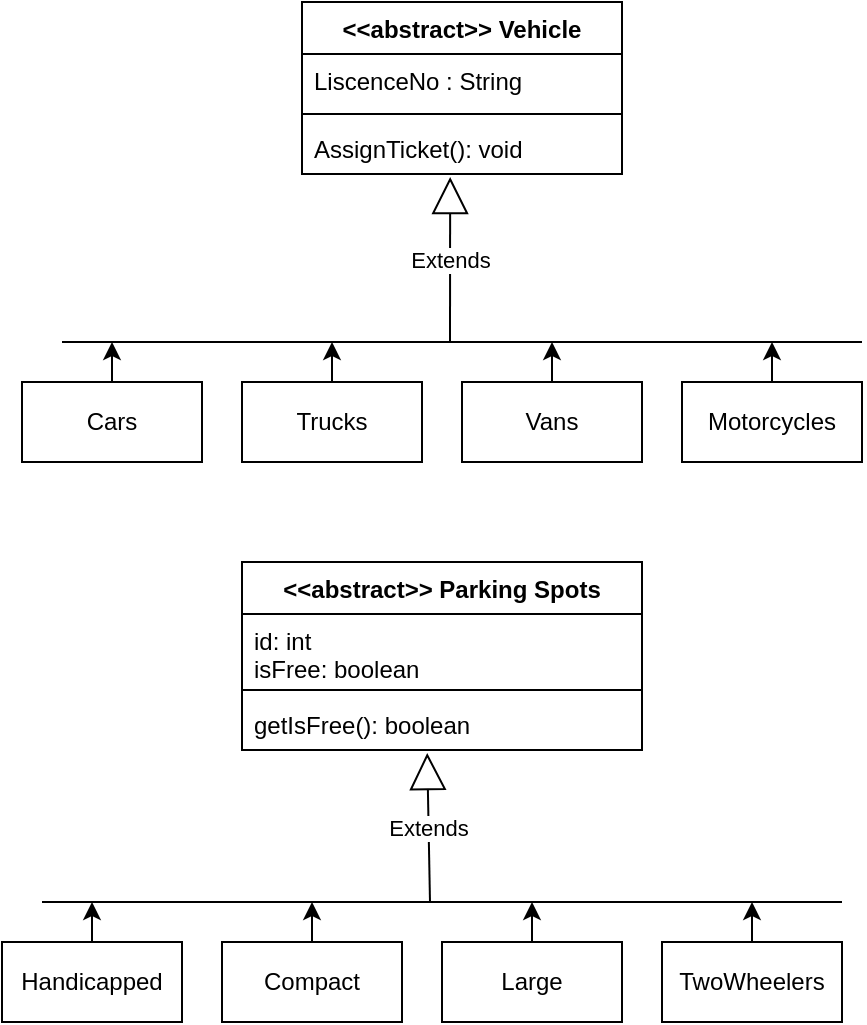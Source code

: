 <mxfile version="24.5.3" type="github" pages="4">
  <diagram name="Page-1" id="QLG-otY1GIpMjCPl-KCq">
    <mxGraphModel dx="1434" dy="771" grid="1" gridSize="10" guides="1" tooltips="1" connect="1" arrows="1" fold="1" page="1" pageScale="1" pageWidth="1169" pageHeight="827" math="0" shadow="0">
      <root>
        <mxCell id="0" />
        <mxCell id="1" parent="0" />
        <mxCell id="m8L4qHlmOqRWe8ZP0IOR-1" value="&amp;lt;&amp;lt;abstract&amp;gt;&amp;gt; Vehicle" style="swimlane;fontStyle=1;align=center;verticalAlign=top;childLayout=stackLayout;horizontal=1;startSize=26;horizontalStack=0;resizeParent=1;resizeParentMax=0;resizeLast=0;collapsible=1;marginBottom=0;whiteSpace=wrap;html=1;" parent="1" vertex="1">
          <mxGeometry x="340" y="250" width="160" height="86" as="geometry" />
        </mxCell>
        <mxCell id="m8L4qHlmOqRWe8ZP0IOR-2" value="LiscenceNo : String" style="text;strokeColor=none;fillColor=none;align=left;verticalAlign=top;spacingLeft=4;spacingRight=4;overflow=hidden;rotatable=0;points=[[0,0.5],[1,0.5]];portConstraint=eastwest;whiteSpace=wrap;html=1;" parent="m8L4qHlmOqRWe8ZP0IOR-1" vertex="1">
          <mxGeometry y="26" width="160" height="26" as="geometry" />
        </mxCell>
        <mxCell id="m8L4qHlmOqRWe8ZP0IOR-3" value="" style="line;strokeWidth=1;fillColor=none;align=left;verticalAlign=middle;spacingTop=-1;spacingLeft=3;spacingRight=3;rotatable=0;labelPosition=right;points=[];portConstraint=eastwest;strokeColor=inherit;" parent="m8L4qHlmOqRWe8ZP0IOR-1" vertex="1">
          <mxGeometry y="52" width="160" height="8" as="geometry" />
        </mxCell>
        <mxCell id="m8L4qHlmOqRWe8ZP0IOR-4" value="AssignTicket(): void" style="text;strokeColor=none;fillColor=none;align=left;verticalAlign=top;spacingLeft=4;spacingRight=4;overflow=hidden;rotatable=0;points=[[0,0.5],[1,0.5]];portConstraint=eastwest;whiteSpace=wrap;html=1;" parent="m8L4qHlmOqRWe8ZP0IOR-1" vertex="1">
          <mxGeometry y="60" width="160" height="26" as="geometry" />
        </mxCell>
        <mxCell id="m8L4qHlmOqRWe8ZP0IOR-5" value="Extends" style="endArrow=block;endSize=16;endFill=0;html=1;rounded=0;entryX=0.463;entryY=1.058;entryDx=0;entryDy=0;entryPerimeter=0;" parent="1" target="m8L4qHlmOqRWe8ZP0IOR-4" edge="1">
          <mxGeometry width="160" relative="1" as="geometry">
            <mxPoint x="414" y="420" as="sourcePoint" />
            <mxPoint x="540" y="430" as="targetPoint" />
          </mxGeometry>
        </mxCell>
        <mxCell id="m8L4qHlmOqRWe8ZP0IOR-6" value="" style="endArrow=none;html=1;rounded=0;" parent="1" edge="1">
          <mxGeometry width="50" height="50" relative="1" as="geometry">
            <mxPoint x="220" y="420" as="sourcePoint" />
            <mxPoint x="620" y="420" as="targetPoint" />
            <Array as="points">
              <mxPoint x="420" y="420" />
            </Array>
          </mxGeometry>
        </mxCell>
        <mxCell id="m8L4qHlmOqRWe8ZP0IOR-7" style="edgeStyle=orthogonalEdgeStyle;rounded=0;orthogonalLoop=1;jettySize=auto;html=1;" parent="1" source="m8L4qHlmOqRWe8ZP0IOR-8" edge="1">
          <mxGeometry relative="1" as="geometry">
            <mxPoint x="245" y="420" as="targetPoint" />
          </mxGeometry>
        </mxCell>
        <mxCell id="m8L4qHlmOqRWe8ZP0IOR-8" value="Cars" style="html=1;whiteSpace=wrap;" parent="1" vertex="1">
          <mxGeometry x="200" y="440" width="90" height="40" as="geometry" />
        </mxCell>
        <mxCell id="m8L4qHlmOqRWe8ZP0IOR-9" style="edgeStyle=orthogonalEdgeStyle;rounded=0;orthogonalLoop=1;jettySize=auto;html=1;" parent="1" source="m8L4qHlmOqRWe8ZP0IOR-10" edge="1">
          <mxGeometry relative="1" as="geometry">
            <mxPoint x="575" y="420" as="targetPoint" />
          </mxGeometry>
        </mxCell>
        <mxCell id="m8L4qHlmOqRWe8ZP0IOR-10" value="Motorcycles" style="html=1;whiteSpace=wrap;" parent="1" vertex="1">
          <mxGeometry x="530" y="440" width="90" height="40" as="geometry" />
        </mxCell>
        <mxCell id="m8L4qHlmOqRWe8ZP0IOR-11" style="edgeStyle=orthogonalEdgeStyle;rounded=0;orthogonalLoop=1;jettySize=auto;html=1;exitX=0.5;exitY=0;exitDx=0;exitDy=0;" parent="1" source="m8L4qHlmOqRWe8ZP0IOR-12" edge="1">
          <mxGeometry relative="1" as="geometry">
            <mxPoint x="465" y="420" as="targetPoint" />
          </mxGeometry>
        </mxCell>
        <mxCell id="m8L4qHlmOqRWe8ZP0IOR-12" value="Vans" style="html=1;whiteSpace=wrap;" parent="1" vertex="1">
          <mxGeometry x="420" y="440" width="90" height="40" as="geometry" />
        </mxCell>
        <mxCell id="m8L4qHlmOqRWe8ZP0IOR-13" style="edgeStyle=orthogonalEdgeStyle;rounded=0;orthogonalLoop=1;jettySize=auto;html=1;exitX=0.5;exitY=0;exitDx=0;exitDy=0;" parent="1" source="m8L4qHlmOqRWe8ZP0IOR-14" edge="1">
          <mxGeometry relative="1" as="geometry">
            <mxPoint x="355" y="420" as="targetPoint" />
          </mxGeometry>
        </mxCell>
        <mxCell id="m8L4qHlmOqRWe8ZP0IOR-14" value="Trucks" style="html=1;whiteSpace=wrap;" parent="1" vertex="1">
          <mxGeometry x="310" y="440" width="90" height="40" as="geometry" />
        </mxCell>
        <mxCell id="m8L4qHlmOqRWe8ZP0IOR-15" value="&amp;lt;&amp;lt;abstract&amp;gt;&amp;gt; Parking Spots" style="swimlane;fontStyle=1;align=center;verticalAlign=top;childLayout=stackLayout;horizontal=1;startSize=26;horizontalStack=0;resizeParent=1;resizeParentMax=0;resizeLast=0;collapsible=1;marginBottom=0;whiteSpace=wrap;html=1;" parent="1" vertex="1">
          <mxGeometry x="310" y="530" width="200" height="94" as="geometry" />
        </mxCell>
        <mxCell id="m8L4qHlmOqRWe8ZP0IOR-16" value="id: int&lt;div&gt;isFree: boolean&lt;/div&gt;" style="text;strokeColor=none;fillColor=none;align=left;verticalAlign=top;spacingLeft=4;spacingRight=4;overflow=hidden;rotatable=0;points=[[0,0.5],[1,0.5]];portConstraint=eastwest;whiteSpace=wrap;html=1;" parent="m8L4qHlmOqRWe8ZP0IOR-15" vertex="1">
          <mxGeometry y="26" width="200" height="34" as="geometry" />
        </mxCell>
        <mxCell id="m8L4qHlmOqRWe8ZP0IOR-17" value="" style="line;strokeWidth=1;fillColor=none;align=left;verticalAlign=middle;spacingTop=-1;spacingLeft=3;spacingRight=3;rotatable=0;labelPosition=right;points=[];portConstraint=eastwest;strokeColor=inherit;" parent="m8L4qHlmOqRWe8ZP0IOR-15" vertex="1">
          <mxGeometry y="60" width="200" height="8" as="geometry" />
        </mxCell>
        <mxCell id="m8L4qHlmOqRWe8ZP0IOR-18" value="getIsFree(): boolean" style="text;strokeColor=none;fillColor=none;align=left;verticalAlign=top;spacingLeft=4;spacingRight=4;overflow=hidden;rotatable=0;points=[[0,0.5],[1,0.5]];portConstraint=eastwest;whiteSpace=wrap;html=1;" parent="m8L4qHlmOqRWe8ZP0IOR-15" vertex="1">
          <mxGeometry y="68" width="200" height="26" as="geometry" />
        </mxCell>
        <mxCell id="m8L4qHlmOqRWe8ZP0IOR-19" value="Extends" style="endArrow=block;endSize=16;endFill=0;html=1;rounded=0;entryX=0.463;entryY=1.058;entryDx=0;entryDy=0;entryPerimeter=0;" parent="1" target="m8L4qHlmOqRWe8ZP0IOR-18" edge="1">
          <mxGeometry width="160" relative="1" as="geometry">
            <mxPoint x="404" y="700" as="sourcePoint" />
            <mxPoint x="530" y="710" as="targetPoint" />
          </mxGeometry>
        </mxCell>
        <mxCell id="m8L4qHlmOqRWe8ZP0IOR-20" value="" style="endArrow=none;html=1;rounded=0;" parent="1" edge="1">
          <mxGeometry width="50" height="50" relative="1" as="geometry">
            <mxPoint x="210" y="700" as="sourcePoint" />
            <mxPoint x="610" y="700" as="targetPoint" />
            <Array as="points">
              <mxPoint x="410" y="700" />
            </Array>
          </mxGeometry>
        </mxCell>
        <mxCell id="m8L4qHlmOqRWe8ZP0IOR-21" style="edgeStyle=orthogonalEdgeStyle;rounded=0;orthogonalLoop=1;jettySize=auto;html=1;" parent="1" source="m8L4qHlmOqRWe8ZP0IOR-22" edge="1">
          <mxGeometry relative="1" as="geometry">
            <mxPoint x="235" y="700" as="targetPoint" />
          </mxGeometry>
        </mxCell>
        <mxCell id="m8L4qHlmOqRWe8ZP0IOR-22" value="Handicapped" style="html=1;whiteSpace=wrap;" parent="1" vertex="1">
          <mxGeometry x="190" y="720" width="90" height="40" as="geometry" />
        </mxCell>
        <mxCell id="m8L4qHlmOqRWe8ZP0IOR-23" style="edgeStyle=orthogonalEdgeStyle;rounded=0;orthogonalLoop=1;jettySize=auto;html=1;" parent="1" source="m8L4qHlmOqRWe8ZP0IOR-24" edge="1">
          <mxGeometry relative="1" as="geometry">
            <mxPoint x="565" y="700" as="targetPoint" />
          </mxGeometry>
        </mxCell>
        <mxCell id="m8L4qHlmOqRWe8ZP0IOR-24" value="TwoWheelers" style="html=1;whiteSpace=wrap;" parent="1" vertex="1">
          <mxGeometry x="520" y="720" width="90" height="40" as="geometry" />
        </mxCell>
        <mxCell id="m8L4qHlmOqRWe8ZP0IOR-25" style="edgeStyle=orthogonalEdgeStyle;rounded=0;orthogonalLoop=1;jettySize=auto;html=1;exitX=0.5;exitY=0;exitDx=0;exitDy=0;" parent="1" source="m8L4qHlmOqRWe8ZP0IOR-26" edge="1">
          <mxGeometry relative="1" as="geometry">
            <mxPoint x="455" y="700" as="targetPoint" />
          </mxGeometry>
        </mxCell>
        <mxCell id="m8L4qHlmOqRWe8ZP0IOR-26" value="Large" style="html=1;whiteSpace=wrap;" parent="1" vertex="1">
          <mxGeometry x="410" y="720" width="90" height="40" as="geometry" />
        </mxCell>
        <mxCell id="m8L4qHlmOqRWe8ZP0IOR-27" style="edgeStyle=orthogonalEdgeStyle;rounded=0;orthogonalLoop=1;jettySize=auto;html=1;exitX=0.5;exitY=0;exitDx=0;exitDy=0;" parent="1" source="m8L4qHlmOqRWe8ZP0IOR-28" edge="1">
          <mxGeometry relative="1" as="geometry">
            <mxPoint x="345" y="700" as="targetPoint" />
          </mxGeometry>
        </mxCell>
        <mxCell id="m8L4qHlmOqRWe8ZP0IOR-28" value="Compact" style="html=1;whiteSpace=wrap;" parent="1" vertex="1">
          <mxGeometry x="300" y="720" width="90" height="40" as="geometry" />
        </mxCell>
      </root>
    </mxGraphModel>
  </diagram>
  <diagram name="Page-2" id="u2rUW7ZR6uK3bQQtqwCB">
    <mxGraphModel dx="1434" dy="771" grid="1" gridSize="10" guides="1" tooltips="1" connect="1" arrows="1" fold="1" page="1" pageScale="1" pageWidth="827" pageHeight="1169" background="none" math="0" shadow="0">
      <root>
        <mxCell id="0" />
        <mxCell id="1" parent="0" />
        <mxCell id="mzUScGHXRVL7SPF_CpwN-1" value="&amp;lt;&amp;lt;abstract&amp;gt;&amp;gt; Account" style="swimlane;fontStyle=1;align=center;verticalAlign=top;childLayout=stackLayout;horizontal=1;startSize=26;horizontalStack=0;resizeParent=1;resizeParentMax=0;resizeLast=0;collapsible=1;marginBottom=0;whiteSpace=wrap;html=1;" parent="1" vertex="1">
          <mxGeometry x="290" y="230" width="190" height="124" as="geometry" />
        </mxCell>
        <mxCell id="mzUScGHXRVL7SPF_CpwN-2" value="Username: String&lt;div&gt;Password: String&lt;/div&gt;&lt;div&gt;accountStatus: AccountStatus&lt;/div&gt;&lt;div&gt;person: Person&lt;/div&gt;" style="text;strokeColor=none;fillColor=none;align=left;verticalAlign=top;spacingLeft=4;spacingRight=4;overflow=hidden;rotatable=0;points=[[0,0.5],[1,0.5]];portConstraint=eastwest;whiteSpace=wrap;html=1;" parent="mzUScGHXRVL7SPF_CpwN-1" vertex="1">
          <mxGeometry y="26" width="190" height="64" as="geometry" />
        </mxCell>
        <mxCell id="mzUScGHXRVL7SPF_CpwN-3" value="" style="line;strokeWidth=1;fillColor=none;align=left;verticalAlign=middle;spacingTop=-1;spacingLeft=3;spacingRight=3;rotatable=0;labelPosition=right;points=[];portConstraint=eastwest;strokeColor=inherit;" parent="mzUScGHXRVL7SPF_CpwN-1" vertex="1">
          <mxGeometry y="90" width="190" height="8" as="geometry" />
        </mxCell>
        <mxCell id="mzUScGHXRVL7SPF_CpwN-4" value="resetPassword(): boolean" style="text;strokeColor=none;fillColor=none;align=left;verticalAlign=top;spacingLeft=4;spacingRight=4;overflow=hidden;rotatable=0;points=[[0,0.5],[1,0.5]];portConstraint=eastwest;whiteSpace=wrap;html=1;" parent="mzUScGHXRVL7SPF_CpwN-1" vertex="1">
          <mxGeometry y="98" width="190" height="26" as="geometry" />
        </mxCell>
        <mxCell id="mzUScGHXRVL7SPF_CpwN-11" value="Extends" style="endArrow=block;endSize=16;endFill=0;html=1;rounded=0;entryX=0.489;entryY=0.942;entryDx=0;entryDy=0;exitX=0.5;exitY=0;exitDx=0;exitDy=0;entryPerimeter=0;" parent="1" source="mzUScGHXRVL7SPF_CpwN-14" edge="1">
          <mxGeometry width="160" relative="1" as="geometry">
            <mxPoint x="250.0" y="422.038" as="sourcePoint" />
            <mxPoint x="349.47" y="354.002" as="targetPoint" />
            <Array as="points">
              <mxPoint x="326.56" y="371.51" />
            </Array>
          </mxGeometry>
        </mxCell>
        <mxCell id="mzUScGHXRVL7SPF_CpwN-14" value="Admin" style="swimlane;fontStyle=1;align=center;verticalAlign=top;childLayout=stackLayout;horizontal=1;startSize=26;horizontalStack=0;resizeParent=1;resizeParentMax=0;resizeLast=0;collapsible=1;marginBottom=0;whiteSpace=wrap;html=1;" parent="1" vertex="1">
          <mxGeometry x="160" y="430" width="160" height="88" as="geometry" />
        </mxCell>
        <mxCell id="mzUScGHXRVL7SPF_CpwN-15" value="addParkingSpot: boolean&lt;div&gt;addEntrance: boolean&lt;/div&gt;&lt;div&gt;addExit: boolean&lt;/div&gt;" style="text;strokeColor=none;fillColor=none;align=left;verticalAlign=top;spacingLeft=4;spacingRight=4;overflow=hidden;rotatable=0;points=[[0,0.5],[1,0.5]];portConstraint=eastwest;whiteSpace=wrap;html=1;" parent="mzUScGHXRVL7SPF_CpwN-14" vertex="1">
          <mxGeometry y="26" width="160" height="54" as="geometry" />
        </mxCell>
        <mxCell id="mzUScGHXRVL7SPF_CpwN-16" value="" style="line;strokeWidth=1;fillColor=none;align=left;verticalAlign=middle;spacingTop=-1;spacingLeft=3;spacingRight=3;rotatable=0;labelPosition=right;points=[];portConstraint=eastwest;strokeColor=inherit;" parent="mzUScGHXRVL7SPF_CpwN-14" vertex="1">
          <mxGeometry y="80" width="160" height="8" as="geometry" />
        </mxCell>
        <mxCell id="mzUScGHXRVL7SPF_CpwN-18" value="ParkingAngent" style="swimlane;fontStyle=1;align=center;verticalAlign=top;childLayout=stackLayout;horizontal=1;startSize=26;horizontalStack=0;resizeParent=1;resizeParentMax=0;resizeLast=0;collapsible=1;marginBottom=0;whiteSpace=wrap;html=1;" parent="1" vertex="1">
          <mxGeometry x="410" y="444" width="160" height="60" as="geometry" />
        </mxCell>
        <mxCell id="mzUScGHXRVL7SPF_CpwN-20" value="" style="line;strokeWidth=1;fillColor=none;align=left;verticalAlign=middle;spacingTop=-1;spacingLeft=3;spacingRight=3;rotatable=0;labelPosition=right;points=[];portConstraint=eastwest;strokeColor=inherit;" parent="mzUScGHXRVL7SPF_CpwN-18" vertex="1">
          <mxGeometry y="26" width="160" height="8" as="geometry" />
        </mxCell>
        <mxCell id="mzUScGHXRVL7SPF_CpwN-21" value="processTicket: boolean()" style="text;strokeColor=none;fillColor=none;align=left;verticalAlign=top;spacingLeft=4;spacingRight=4;overflow=hidden;rotatable=0;points=[[0,0.5],[1,0.5]];portConstraint=eastwest;whiteSpace=wrap;html=1;" parent="mzUScGHXRVL7SPF_CpwN-18" vertex="1">
          <mxGeometry y="34" width="160" height="26" as="geometry" />
        </mxCell>
        <mxCell id="mzUScGHXRVL7SPF_CpwN-22" value="Extends" style="endArrow=block;endSize=16;endFill=0;html=1;rounded=0;entryX=0.518;entryY=1.096;entryDx=0;entryDy=0;entryPerimeter=0;exitX=0.566;exitY=0.025;exitDx=0;exitDy=0;exitPerimeter=0;" parent="1" source="mzUScGHXRVL7SPF_CpwN-18" edge="1">
          <mxGeometry width="160" relative="1" as="geometry">
            <mxPoint x="494" y="440.48" as="sourcePoint" />
            <mxPoint x="388.42" y="353.996" as="targetPoint" />
            <Array as="points">
              <mxPoint x="400" y="366.48" />
            </Array>
          </mxGeometry>
        </mxCell>
        <mxCell id="7VtKdWkbPfxez-amtfw8-1" value="DisplayBoard" style="swimlane;fontStyle=1;align=center;verticalAlign=top;childLayout=stackLayout;horizontal=1;startSize=26;horizontalStack=0;resizeParent=1;resizeParentMax=0;resizeLast=0;collapsible=1;marginBottom=0;whiteSpace=wrap;html=1;" parent="1" vertex="1">
          <mxGeometry x="230" y="620" width="330" height="140" as="geometry" />
        </mxCell>
        <mxCell id="7VtKdWkbPfxez-amtfw8-2" value="id: int&lt;div&gt;parkingSpot: Map&amp;lt;String, List&amp;lt;ParkingSpot&amp;gt;&amp;gt;&lt;/div&gt;" style="text;strokeColor=none;fillColor=none;align=left;verticalAlign=top;spacingLeft=4;spacingRight=4;overflow=hidden;rotatable=0;points=[[0,0.5],[1,0.5]];portConstraint=eastwest;whiteSpace=wrap;html=1;" parent="7VtKdWkbPfxez-amtfw8-1" vertex="1">
          <mxGeometry y="26" width="330" height="44" as="geometry" />
        </mxCell>
        <mxCell id="7VtKdWkbPfxez-amtfw8-3" value="" style="line;strokeWidth=1;fillColor=none;align=left;verticalAlign=middle;spacingTop=-1;spacingLeft=3;spacingRight=3;rotatable=0;labelPosition=right;points=[];portConstraint=eastwest;strokeColor=inherit;" parent="7VtKdWkbPfxez-amtfw8-1" vertex="1">
          <mxGeometry y="70" width="330" height="8" as="geometry" />
        </mxCell>
        <mxCell id="7VtKdWkbPfxez-amtfw8-4" value="showFreeSlot(): void&lt;div&gt;addParkingSpot(spotType, List&amp;lt;ParkingSpot&amp;gt; spots): void&lt;/div&gt;&lt;div&gt;sendParkingFullNotification(): void&lt;/div&gt;" style="text;strokeColor=none;fillColor=none;align=left;verticalAlign=top;spacingLeft=4;spacingRight=4;overflow=hidden;rotatable=0;points=[[0,0.5],[1,0.5]];portConstraint=eastwest;whiteSpace=wrap;html=1;" parent="7VtKdWkbPfxez-amtfw8-1" vertex="1">
          <mxGeometry y="78" width="330" height="62" as="geometry" />
        </mxCell>
        <mxCell id="7VtKdWkbPfxez-amtfw8-5" value="Entrance" style="swimlane;fontStyle=1;align=center;verticalAlign=top;childLayout=stackLayout;horizontal=1;startSize=26;horizontalStack=0;resizeParent=1;resizeParentMax=0;resizeLast=0;collapsible=1;marginBottom=0;whiteSpace=wrap;html=1;" parent="1" vertex="1">
          <mxGeometry x="180" y="880" width="160" height="86" as="geometry" />
        </mxCell>
        <mxCell id="7VtKdWkbPfxez-amtfw8-6" value="id: int" style="text;strokeColor=none;fillColor=none;align=left;verticalAlign=top;spacingLeft=4;spacingRight=4;overflow=hidden;rotatable=0;points=[[0,0.5],[1,0.5]];portConstraint=eastwest;whiteSpace=wrap;html=1;" parent="7VtKdWkbPfxez-amtfw8-5" vertex="1">
          <mxGeometry y="26" width="160" height="26" as="geometry" />
        </mxCell>
        <mxCell id="7VtKdWkbPfxez-amtfw8-7" value="" style="line;strokeWidth=1;fillColor=none;align=left;verticalAlign=middle;spacingTop=-1;spacingLeft=3;spacingRight=3;rotatable=0;labelPosition=right;points=[];portConstraint=eastwest;strokeColor=inherit;" parent="7VtKdWkbPfxez-amtfw8-5" vertex="1">
          <mxGeometry y="52" width="160" height="8" as="geometry" />
        </mxCell>
        <mxCell id="7VtKdWkbPfxez-amtfw8-8" value="getTicket(): ParkingTicket" style="text;strokeColor=none;fillColor=none;align=left;verticalAlign=top;spacingLeft=4;spacingRight=4;overflow=hidden;rotatable=0;points=[[0,0.5],[1,0.5]];portConstraint=eastwest;whiteSpace=wrap;html=1;" parent="7VtKdWkbPfxez-amtfw8-5" vertex="1">
          <mxGeometry y="60" width="160" height="26" as="geometry" />
        </mxCell>
        <mxCell id="7VtKdWkbPfxez-amtfw8-23" value="Exit" style="swimlane;fontStyle=1;align=center;verticalAlign=top;childLayout=stackLayout;horizontal=1;startSize=26;horizontalStack=0;resizeParent=1;resizeParentMax=0;resizeLast=0;collapsible=1;marginBottom=0;whiteSpace=wrap;html=1;" parent="1" vertex="1">
          <mxGeometry x="420" y="880" width="160" height="86" as="geometry" />
        </mxCell>
        <mxCell id="7VtKdWkbPfxez-amtfw8-24" value="id: int" style="text;strokeColor=none;fillColor=none;align=left;verticalAlign=top;spacingLeft=4;spacingRight=4;overflow=hidden;rotatable=0;points=[[0,0.5],[1,0.5]];portConstraint=eastwest;whiteSpace=wrap;html=1;" parent="7VtKdWkbPfxez-amtfw8-23" vertex="1">
          <mxGeometry y="26" width="160" height="26" as="geometry" />
        </mxCell>
        <mxCell id="7VtKdWkbPfxez-amtfw8-25" value="" style="line;strokeWidth=1;fillColor=none;align=left;verticalAlign=middle;spacingTop=-1;spacingLeft=3;spacingRight=3;rotatable=0;labelPosition=right;points=[];portConstraint=eastwest;strokeColor=inherit;" parent="7VtKdWkbPfxez-amtfw8-23" vertex="1">
          <mxGeometry y="52" width="160" height="8" as="geometry" />
        </mxCell>
        <mxCell id="7VtKdWkbPfxez-amtfw8-26" value="validateTicket(): void" style="text;strokeColor=none;fillColor=none;align=left;verticalAlign=top;spacingLeft=4;spacingRight=4;overflow=hidden;rotatable=0;points=[[0,0.5],[1,0.5]];portConstraint=eastwest;whiteSpace=wrap;html=1;" parent="7VtKdWkbPfxez-amtfw8-23" vertex="1">
          <mxGeometry y="60" width="160" height="26" as="geometry" />
        </mxCell>
      </root>
    </mxGraphModel>
  </diagram>
  <diagram name="Page-3" id="aGC75xpx2ahJ0BvEK1Nu">
    <mxGraphModel dx="717" dy="386" grid="1" gridSize="10" guides="1" tooltips="1" connect="1" arrows="1" fold="1" page="1" pageScale="1" pageWidth="827" pageHeight="1169" math="0" shadow="0">
      <root>
        <mxCell id="0" />
        <mxCell id="1" parent="0" />
        <mxCell id="A8tzksoiQl7nrIeHFjco-1" value="ParkingTicket" style="swimlane;fontStyle=1;align=center;verticalAlign=top;childLayout=stackLayout;horizontal=1;startSize=26;horizontalStack=0;resizeParent=1;resizeParentMax=0;resizeLast=0;collapsible=1;marginBottom=0;whiteSpace=wrap;html=1;" vertex="1" parent="1">
          <mxGeometry x="320" y="50" width="160" height="138" as="geometry">
            <mxRectangle x="320" y="50" width="110" height="30" as="alternateBounds" />
          </mxGeometry>
        </mxCell>
        <mxCell id="A8tzksoiQl7nrIeHFjco-2" value="ticketNo: int&lt;div&gt;timeStamp: String&lt;/div&gt;&lt;div&gt;exitStamp: String&lt;/div&gt;&lt;div&gt;amount: double&lt;/div&gt;&lt;div&gt;paymentType: Payment&lt;/div&gt;&lt;div&gt;vehicleNo: String&lt;/div&gt;&lt;div&gt;status: TicketStatus&lt;/div&gt;" style="text;strokeColor=none;fillColor=none;align=left;verticalAlign=top;spacingLeft=4;spacingRight=4;overflow=hidden;rotatable=0;points=[[0,0.5],[1,0.5]];portConstraint=eastwest;whiteSpace=wrap;html=1;" vertex="1" parent="A8tzksoiQl7nrIeHFjco-1">
          <mxGeometry y="26" width="160" height="104" as="geometry" />
        </mxCell>
        <mxCell id="A8tzksoiQl7nrIeHFjco-3" value="" style="line;strokeWidth=1;fillColor=none;align=left;verticalAlign=middle;spacingTop=-1;spacingLeft=3;spacingRight=3;rotatable=0;labelPosition=right;points=[];portConstraint=eastwest;strokeColor=inherit;" vertex="1" parent="A8tzksoiQl7nrIeHFjco-1">
          <mxGeometry y="130" width="160" height="8" as="geometry" />
        </mxCell>
        <mxCell id="iOjLOzztAPqQICGSAz3C-1" value="&amp;lt;&amp;lt;abstract&amp;gt;&amp;gt; Payment" style="swimlane;fontStyle=1;align=center;verticalAlign=top;childLayout=stackLayout;horizontal=1;startSize=26;horizontalStack=0;resizeParent=1;resizeParentMax=0;resizeLast=0;collapsible=1;marginBottom=0;whiteSpace=wrap;html=1;" vertex="1" parent="1">
          <mxGeometry x="320" y="240" width="160" height="88" as="geometry" />
        </mxCell>
        <mxCell id="iOjLOzztAPqQICGSAz3C-2" value="amount: double&lt;div&gt;status: PaymentStatus&lt;/div&gt;&lt;div&gt;timestamp: date/time&lt;/div&gt;" style="text;strokeColor=none;fillColor=none;align=left;verticalAlign=top;spacingLeft=4;spacingRight=4;overflow=hidden;rotatable=0;points=[[0,0.5],[1,0.5]];portConstraint=eastwest;whiteSpace=wrap;html=1;" vertex="1" parent="iOjLOzztAPqQICGSAz3C-1">
          <mxGeometry y="26" width="160" height="54" as="geometry" />
        </mxCell>
        <mxCell id="iOjLOzztAPqQICGSAz3C-3" value="" style="line;strokeWidth=1;fillColor=none;align=left;verticalAlign=middle;spacingTop=-1;spacingLeft=3;spacingRight=3;rotatable=0;labelPosition=right;points=[];portConstraint=eastwest;strokeColor=inherit;" vertex="1" parent="iOjLOzztAPqQICGSAz3C-1">
          <mxGeometry y="80" width="160" height="8" as="geometry" />
        </mxCell>
        <mxCell id="iOjLOzztAPqQICGSAz3C-16" style="edgeStyle=orthogonalEdgeStyle;rounded=0;orthogonalLoop=1;jettySize=auto;html=1;" edge="1" parent="1" source="iOjLOzztAPqQICGSAz3C-5">
          <mxGeometry relative="1" as="geometry">
            <mxPoint x="310" y="410" as="targetPoint" />
          </mxGeometry>
        </mxCell>
        <mxCell id="iOjLOzztAPqQICGSAz3C-5" value="Cash" style="swimlane;fontStyle=1;align=center;verticalAlign=top;childLayout=stackLayout;horizontal=1;startSize=26;horizontalStack=0;resizeParent=1;resizeParentMax=0;resizeLast=0;collapsible=1;marginBottom=0;whiteSpace=wrap;html=1;" vertex="1" parent="1">
          <mxGeometry x="230" y="450" width="160" height="34" as="geometry" />
        </mxCell>
        <mxCell id="iOjLOzztAPqQICGSAz3C-7" value="" style="line;strokeWidth=1;fillColor=none;align=left;verticalAlign=middle;spacingTop=-1;spacingLeft=3;spacingRight=3;rotatable=0;labelPosition=right;points=[];portConstraint=eastwest;strokeColor=inherit;" vertex="1" parent="iOjLOzztAPqQICGSAz3C-5">
          <mxGeometry y="26" width="160" height="8" as="geometry" />
        </mxCell>
        <mxCell id="iOjLOzztAPqQICGSAz3C-17" style="edgeStyle=orthogonalEdgeStyle;rounded=0;orthogonalLoop=1;jettySize=auto;html=1;" edge="1" parent="1" source="iOjLOzztAPqQICGSAz3C-9">
          <mxGeometry relative="1" as="geometry">
            <mxPoint x="500" y="410" as="targetPoint" />
          </mxGeometry>
        </mxCell>
        <mxCell id="iOjLOzztAPqQICGSAz3C-9" value="Card" style="swimlane;fontStyle=1;align=center;verticalAlign=top;childLayout=stackLayout;horizontal=1;startSize=26;horizontalStack=0;resizeParent=1;resizeParentMax=0;resizeLast=0;collapsible=1;marginBottom=0;whiteSpace=wrap;html=1;" vertex="1" parent="1">
          <mxGeometry x="420" y="450" width="160" height="34" as="geometry">
            <mxRectangle x="450" y="390" width="70" height="30" as="alternateBounds" />
          </mxGeometry>
        </mxCell>
        <mxCell id="iOjLOzztAPqQICGSAz3C-11" value="" style="line;strokeWidth=1;fillColor=none;align=left;verticalAlign=middle;spacingTop=-1;spacingLeft=3;spacingRight=3;rotatable=0;labelPosition=right;points=[];portConstraint=eastwest;strokeColor=inherit;" vertex="1" parent="iOjLOzztAPqQICGSAz3C-9">
          <mxGeometry y="26" width="160" height="8" as="geometry" />
        </mxCell>
        <mxCell id="iOjLOzztAPqQICGSAz3C-14" value="" style="endArrow=none;html=1;rounded=0;" edge="1" parent="1">
          <mxGeometry width="50" height="50" relative="1" as="geometry">
            <mxPoint x="270" y="410" as="sourcePoint" />
            <mxPoint x="550" y="410" as="targetPoint" />
            <Array as="points">
              <mxPoint x="395" y="410" />
            </Array>
          </mxGeometry>
        </mxCell>
        <mxCell id="iOjLOzztAPqQICGSAz3C-15" value="Extends" style="endArrow=block;endSize=16;endFill=0;html=1;rounded=0;entryX=0.55;entryY=0.938;entryDx=0;entryDy=0;entryPerimeter=0;" edge="1" parent="1">
          <mxGeometry width="160" relative="1" as="geometry">
            <mxPoint x="400" y="410" as="sourcePoint" />
            <mxPoint x="398" y="328.004" as="targetPoint" />
          </mxGeometry>
        </mxCell>
        <mxCell id="sdTjjgcLFoXqOTMXllsZ-1" value="&amp;lt;&amp;lt;enum&amp;gt;&amp;gt; PaymentStatus" style="swimlane;fontStyle=0;childLayout=stackLayout;horizontal=1;startSize=26;fillColor=none;horizontalStack=0;resizeParent=1;resizeParentMax=0;resizeLast=0;collapsible=1;marginBottom=0;whiteSpace=wrap;html=1;" vertex="1" parent="1">
          <mxGeometry x="70" y="570" width="200" height="110" as="geometry" />
        </mxCell>
        <mxCell id="sdTjjgcLFoXqOTMXllsZ-2" value="Completed&lt;div&gt;Failed&lt;/div&gt;&lt;div&gt;Uncompleted&lt;/div&gt;&lt;div&gt;Refunded&lt;/div&gt;&lt;div&gt;Pending&lt;/div&gt;" style="text;strokeColor=none;fillColor=none;align=left;verticalAlign=top;spacingLeft=4;spacingRight=4;overflow=hidden;rotatable=0;points=[[0,0.5],[1,0.5]];portConstraint=eastwest;whiteSpace=wrap;html=1;" vertex="1" parent="sdTjjgcLFoXqOTMXllsZ-1">
          <mxGeometry y="26" width="200" height="84" as="geometry" />
        </mxCell>
        <mxCell id="sdTjjgcLFoXqOTMXllsZ-5" value="&amp;lt;&amp;lt;enum&amp;gt;&amp;gt; AccountStatus" style="swimlane;fontStyle=0;childLayout=stackLayout;horizontal=1;startSize=26;fillColor=none;horizontalStack=0;resizeParent=1;resizeParentMax=0;resizeLast=0;collapsible=1;marginBottom=0;whiteSpace=wrap;html=1;" vertex="1" parent="1">
          <mxGeometry x="350" y="570" width="200" height="100" as="geometry" />
        </mxCell>
        <mxCell id="sdTjjgcLFoXqOTMXllsZ-6" value="Active&lt;div&gt;Closed&lt;/div&gt;&lt;div&gt;Blacklisted&lt;/div&gt;&lt;div&gt;None&lt;/div&gt;" style="text;strokeColor=none;fillColor=none;align=left;verticalAlign=top;spacingLeft=4;spacingRight=4;overflow=hidden;rotatable=0;points=[[0,0.5],[1,0.5]];portConstraint=eastwest;whiteSpace=wrap;html=1;" vertex="1" parent="sdTjjgcLFoXqOTMXllsZ-5">
          <mxGeometry y="26" width="200" height="74" as="geometry" />
        </mxCell>
        <mxCell id="OSOFxlLbYgDDDSMwX28D-2" value="&amp;lt;&amp;lt;enum&amp;gt;&amp;gt; TicketStatus" style="swimlane;fontStyle=0;childLayout=stackLayout;horizontal=1;startSize=26;fillColor=none;horizontalStack=0;resizeParent=1;resizeParentMax=0;resizeLast=0;collapsible=1;marginBottom=0;whiteSpace=wrap;html=1;" vertex="1" parent="1">
          <mxGeometry x="230" y="720" width="200" height="60" as="geometry" />
        </mxCell>
        <mxCell id="OSOFxlLbYgDDDSMwX28D-3" value="Recieved&lt;div&gt;Scanned&lt;/div&gt;" style="text;strokeColor=none;fillColor=none;align=left;verticalAlign=top;spacingLeft=4;spacingRight=4;overflow=hidden;rotatable=0;points=[[0,0.5],[1,0.5]];portConstraint=eastwest;whiteSpace=wrap;html=1;" vertex="1" parent="OSOFxlLbYgDDDSMwX28D-2">
          <mxGeometry y="26" width="200" height="34" as="geometry" />
        </mxCell>
      </root>
    </mxGraphModel>
  </diagram>
  <diagram name="Page-4" id="gIEYkF6-c0Ezp7vXK6yC">
    <mxGraphModel dx="956" dy="514" grid="1" gridSize="10" guides="1" tooltips="1" connect="1" arrows="1" fold="1" page="1" pageScale="1" pageWidth="1169" pageHeight="827" math="0" shadow="0">
      <root>
        <mxCell id="0" />
        <mxCell id="1" parent="0" />
        <mxCell id="A2QOf3T_jjyFn9iG33mW-1" value="ParkingRates" style="swimlane;fontStyle=1;align=center;verticalAlign=top;childLayout=stackLayout;horizontal=1;startSize=26;horizontalStack=0;resizeParent=1;resizeParentMax=0;resizeLast=0;collapsible=1;marginBottom=0;whiteSpace=wrap;html=1;" vertex="1" parent="1">
          <mxGeometry x="490" y="70" width="160" height="94" as="geometry" />
        </mxCell>
        <mxCell id="A2QOf3T_jjyFn9iG33mW-2" value="hours: double&lt;div&gt;rate: double&lt;/div&gt;" style="text;strokeColor=none;fillColor=none;align=left;verticalAlign=top;spacingLeft=4;spacingRight=4;overflow=hidden;rotatable=0;points=[[0,0.5],[1,0.5]];portConstraint=eastwest;whiteSpace=wrap;html=1;" vertex="1" parent="A2QOf3T_jjyFn9iG33mW-1">
          <mxGeometry y="26" width="160" height="34" as="geometry" />
        </mxCell>
        <mxCell id="A2QOf3T_jjyFn9iG33mW-3" value="" style="line;strokeWidth=1;fillColor=none;align=left;verticalAlign=middle;spacingTop=-1;spacingLeft=3;spacingRight=3;rotatable=0;labelPosition=right;points=[];portConstraint=eastwest;strokeColor=inherit;" vertex="1" parent="A2QOf3T_jjyFn9iG33mW-1">
          <mxGeometry y="60" width="160" height="8" as="geometry" />
        </mxCell>
        <mxCell id="A2QOf3T_jjyFn9iG33mW-4" value="calculateAmount(): double" style="text;strokeColor=none;fillColor=none;align=left;verticalAlign=top;spacingLeft=4;spacingRight=4;overflow=hidden;rotatable=0;points=[[0,0.5],[1,0.5]];portConstraint=eastwest;whiteSpace=wrap;html=1;" vertex="1" parent="A2QOf3T_jjyFn9iG33mW-1">
          <mxGeometry y="68" width="160" height="26" as="geometry" />
        </mxCell>
        <mxCell id="EuUC-FYrqEyWtDBKqW0I-1" value="ParkingLotSystem" style="swimlane;fontStyle=1;align=center;verticalAlign=top;childLayout=stackLayout;horizontal=1;startSize=26;horizontalStack=0;resizeParent=1;resizeParentMax=0;resizeLast=0;collapsible=1;marginBottom=0;whiteSpace=wrap;html=1;" vertex="1" parent="1">
          <mxGeometry x="470" y="250" width="210" height="140" as="geometry" />
        </mxCell>
        <mxCell id="EuUC-FYrqEyWtDBKqW0I-2" value="id: int&lt;div&gt;maxCapacity: int&lt;/div&gt;" style="text;strokeColor=none;fillColor=none;align=left;verticalAlign=top;spacingLeft=4;spacingRight=4;overflow=hidden;rotatable=0;points=[[0,0.5],[1,0.5]];portConstraint=eastwest;whiteSpace=wrap;html=1;" vertex="1" parent="EuUC-FYrqEyWtDBKqW0I-1">
          <mxGeometry y="26" width="210" height="34" as="geometry" />
        </mxCell>
        <mxCell id="EuUC-FYrqEyWtDBKqW0I-3" value="" style="line;strokeWidth=1;fillColor=none;align=left;verticalAlign=middle;spacingTop=-1;spacingLeft=3;spacingRight=3;rotatable=0;labelPosition=right;points=[];portConstraint=eastwest;strokeColor=inherit;" vertex="1" parent="EuUC-FYrqEyWtDBKqW0I-1">
          <mxGeometry y="60" width="210" height="8" as="geometry" />
        </mxCell>
        <mxCell id="EuUC-FYrqEyWtDBKqW0I-4" value="addEntrance(): boolean&lt;div&gt;addExit(): boolean&lt;/div&gt;&lt;div&gt;getParkingTicket(): ParkingTicket&lt;/div&gt;&lt;div&gt;showFull(): boolean&lt;/div&gt;" style="text;strokeColor=none;fillColor=none;align=left;verticalAlign=top;spacingLeft=4;spacingRight=4;overflow=hidden;rotatable=0;points=[[0,0.5],[1,0.5]];portConstraint=eastwest;whiteSpace=wrap;html=1;" vertex="1" parent="EuUC-FYrqEyWtDBKqW0I-1">
          <mxGeometry y="68" width="210" height="72" as="geometry" />
        </mxCell>
      </root>
    </mxGraphModel>
  </diagram>
</mxfile>

